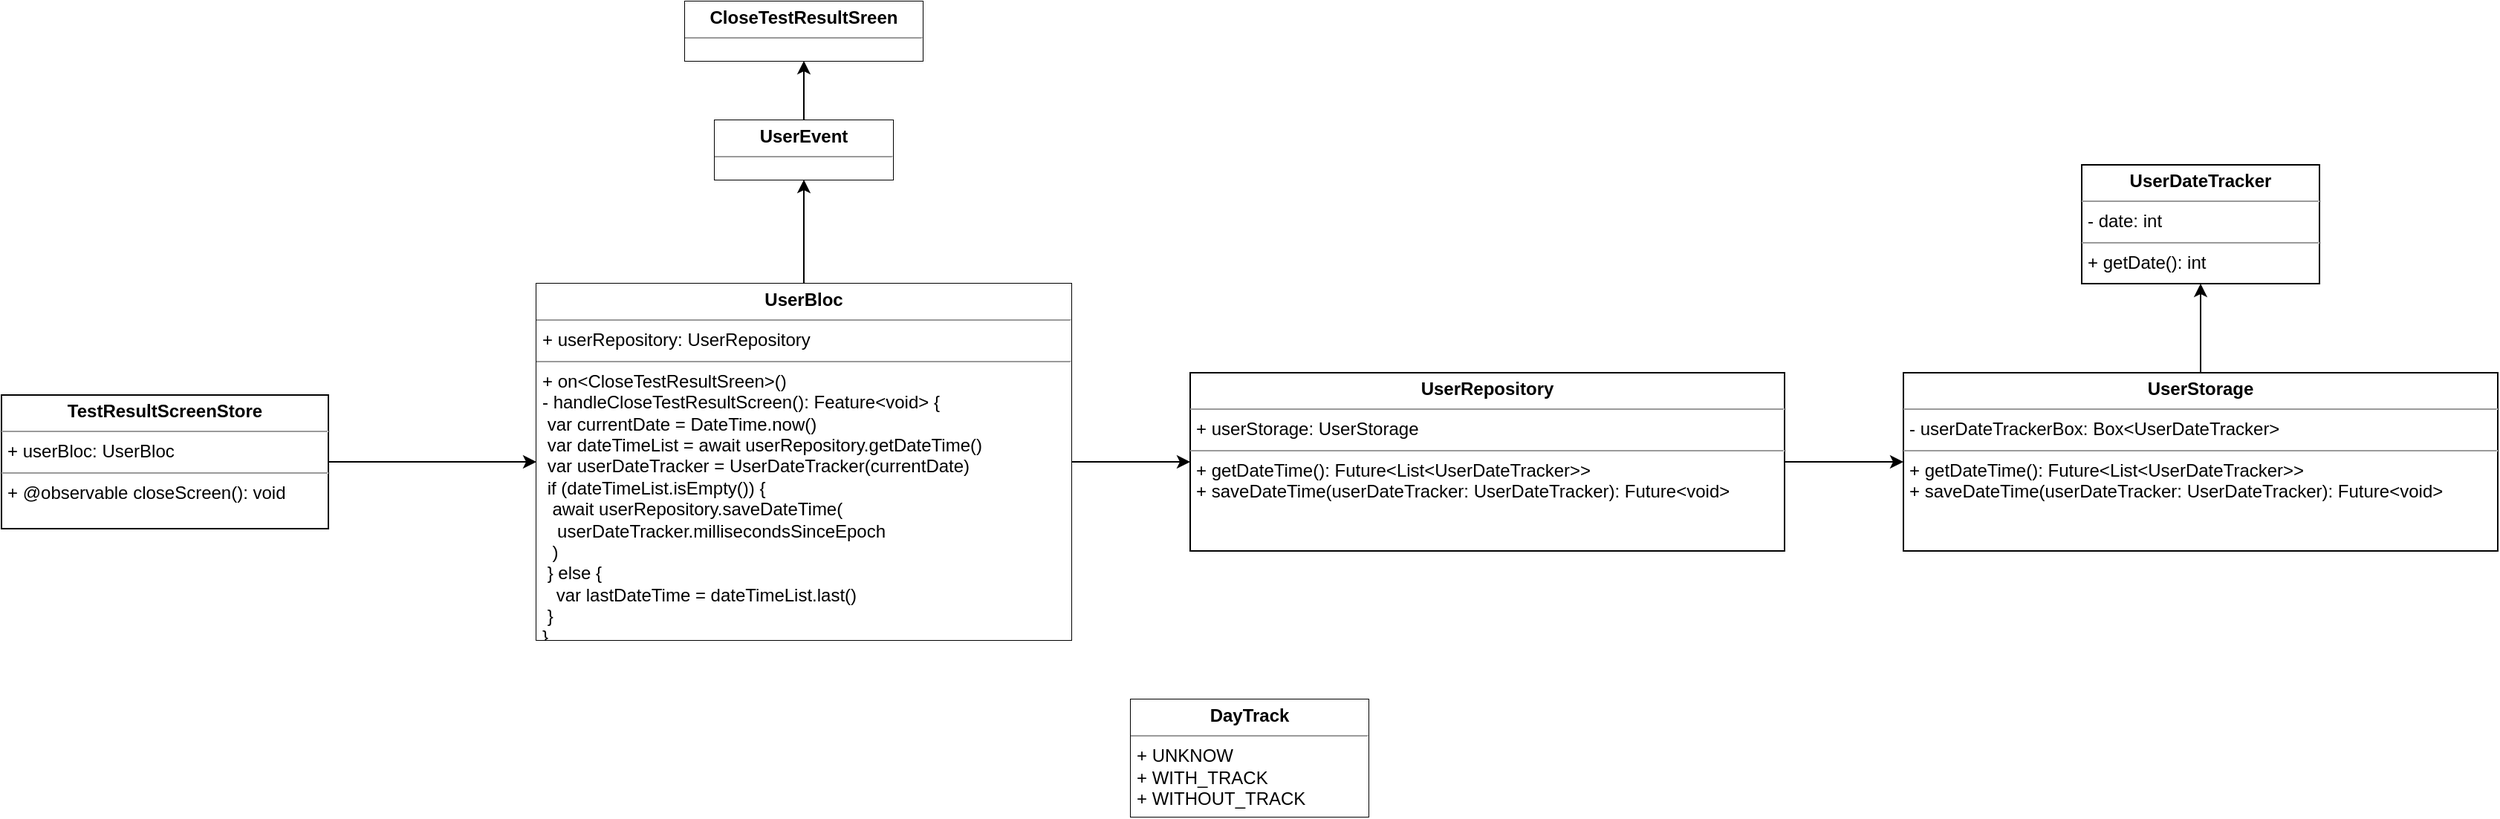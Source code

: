 <mxfile version="15.6.5" type="github">
  <diagram id="9d2RoXK69UnaC7xoSkB3" name="Page-1">
    <mxGraphModel dx="1422" dy="1923" grid="1" gridSize="10" guides="1" tooltips="1" connect="1" arrows="1" fold="1" page="1" pageScale="1" pageWidth="827" pageHeight="1169" math="0" shadow="0">
      <root>
        <mxCell id="0" />
        <mxCell id="1" parent="0" />
        <mxCell id="VcvT0qphC9pRDbEFQ06--15" style="edgeStyle=orthogonalEdgeStyle;rounded=0;orthogonalLoop=1;jettySize=auto;html=1;entryX=0.5;entryY=1;entryDx=0;entryDy=0;fontColor=default;strokeColor=default;fillColor=default;labelBackgroundColor=default;" edge="1" parent="1" source="VcvT0qphC9pRDbEFQ06--1" target="VcvT0qphC9pRDbEFQ06--2">
          <mxGeometry relative="1" as="geometry" />
        </mxCell>
        <mxCell id="VcvT0qphC9pRDbEFQ06--20" style="edgeStyle=orthogonalEdgeStyle;rounded=0;orthogonalLoop=1;jettySize=auto;html=1;entryX=0;entryY=0.5;entryDx=0;entryDy=0;fontColor=default;strokeColor=default;fillColor=default;" edge="1" parent="1" source="VcvT0qphC9pRDbEFQ06--1" target="VcvT0qphC9pRDbEFQ06--6">
          <mxGeometry relative="1" as="geometry" />
        </mxCell>
        <mxCell id="VcvT0qphC9pRDbEFQ06--1" value="&lt;p style=&quot;margin: 0px ; margin-top: 4px ; text-align: center&quot;&gt;&lt;b&gt;UserBloc&lt;/b&gt;&lt;/p&gt;&lt;hr size=&quot;1&quot;&gt;&lt;p style=&quot;margin: 0px ; margin-left: 4px&quot;&gt;+ userRepository: UserRepository&lt;/p&gt;&lt;hr size=&quot;1&quot;&gt;&lt;p style=&quot;margin: 0px ; margin-left: 4px&quot;&gt;+ on&amp;lt;CloseTestResultSreen&amp;gt;()&lt;/p&gt;&lt;p style=&quot;margin: 0px ; margin-left: 4px&quot;&gt;- handleCloseTestResultScreen(): Feature&amp;lt;void&amp;gt; {&lt;/p&gt;&lt;p style=&quot;margin: 0px ; margin-left: 4px&quot;&gt;&lt;span&gt;	&lt;/span&gt;&lt;span&gt;	&lt;/span&gt;&lt;span style=&quot;white-space: pre&quot;&gt;	&lt;/span&gt;var currentDate = DateTime.now()&lt;br&gt;&lt;/p&gt;&lt;p style=&quot;margin: 0px ; margin-left: 4px&quot;&gt;&lt;span&gt;	&lt;/span&gt;&lt;span&gt;	&lt;/span&gt;&lt;span style=&quot;white-space: pre&quot;&gt;	&lt;/span&gt;var dateTimeList = await userRepository.getDateTime()&lt;/p&gt;&lt;p style=&quot;margin: 0px ; margin-left: 4px&quot;&gt;&lt;span&gt;	&lt;/span&gt;&lt;span&gt;	&lt;/span&gt;&lt;span style=&quot;white-space: pre&quot;&gt;	&lt;/span&gt;var userDateTracker = UserDateTracker(currentDate)&lt;/p&gt;&lt;p style=&quot;margin: 0px ; margin-left: 4px&quot;&gt;&lt;span&gt;	&lt;/span&gt;&lt;span style=&quot;white-space: pre&quot;&gt;	&lt;/span&gt;if (dateTimeList.isEmpty()) {&lt;/p&gt;&lt;p style=&quot;margin: 0px ; margin-left: 4px&quot;&gt;&lt;span&gt;	&lt;span&gt;	&lt;/span&gt;&lt;/span&gt;&lt;/p&gt;&lt;p style=&quot;margin: 0px ; margin-left: 4px&quot;&gt;&lt;span&gt;	&lt;/span&gt;&lt;span&gt;	&lt;span&gt;	&lt;/span&gt;&lt;span style=&quot;white-space: pre&quot;&gt;	&lt;/span&gt;&lt;span style=&quot;white-space: pre&quot;&gt;	&lt;/span&gt;a&lt;/span&gt;wait userRepository.saveDateTime(&lt;/p&gt;&lt;p style=&quot;margin: 0px ; margin-left: 4px&quot;&gt;&lt;span&gt;	&lt;/span&gt;&lt;span&gt;	&lt;/span&gt;&lt;span&gt;	&lt;/span&gt;&lt;span style=&quot;white-space: pre&quot;&gt;	&lt;/span&gt;&lt;span style=&quot;white-space: pre&quot;&gt;	&lt;span style=&quot;white-space: pre&quot;&gt;	&lt;/span&gt;&lt;/span&gt;userDateTracker.millisecondsSinceEpoch&lt;/p&gt;&lt;p style=&quot;margin: 0px ; margin-left: 4px&quot;&gt;&lt;span&gt;	&lt;/span&gt;&lt;span&gt;	&lt;/span&gt;&lt;span style=&quot;white-space: pre&quot;&gt;	&lt;/span&gt;&lt;span style=&quot;white-space: pre&quot;&gt;	&lt;/span&gt;)&lt;/p&gt;&lt;p style=&quot;margin: 0px ; margin-left: 4px&quot;&gt;&lt;span&gt;	&lt;/span&gt;&lt;span style=&quot;white-space: pre&quot;&gt;	&lt;/span&gt;} else {&lt;/p&gt;&lt;span&gt;	&lt;/span&gt;&amp;nbsp;&lt;span&gt;	&lt;span style=&quot;white-space: pre&quot;&gt;	&lt;/span&gt;&lt;span style=&quot;white-space: pre&quot;&gt;	&lt;/span&gt;&lt;/span&gt;var lastDateTime = dateTimeList.last()&lt;p style=&quot;margin: 0px ; margin-left: 4px&quot;&gt;&lt;span&gt;	&lt;/span&gt;&lt;span&gt;	&lt;/span&gt;&lt;span style=&quot;white-space: pre&quot;&gt;	&lt;/span&gt;}&lt;/p&gt;&lt;p style=&quot;margin: 0px ; margin-left: 4px&quot;&gt;}&lt;/p&gt;" style="verticalAlign=top;align=left;overflow=fill;fontSize=12;fontFamily=Helvetica;html=1;fillColor=default;strokeColor=default;fontColor=default;labelBackgroundColor=default;" vertex="1" parent="1">
          <mxGeometry x="400" y="160" width="360" height="240" as="geometry" />
        </mxCell>
        <mxCell id="VcvT0qphC9pRDbEFQ06--16" style="edgeStyle=orthogonalEdgeStyle;rounded=0;orthogonalLoop=1;jettySize=auto;html=1;entryX=0.5;entryY=1;entryDx=0;entryDy=0;fontColor=default;strokeColor=default;fillColor=default;labelBackgroundColor=default;" edge="1" parent="1" source="VcvT0qphC9pRDbEFQ06--2" target="VcvT0qphC9pRDbEFQ06--8">
          <mxGeometry relative="1" as="geometry" />
        </mxCell>
        <mxCell id="VcvT0qphC9pRDbEFQ06--2" value="&lt;p style=&quot;margin: 0px ; margin-top: 4px ; text-align: center&quot;&gt;&lt;b&gt;UserEvent&lt;/b&gt;&lt;/p&gt;&lt;hr size=&quot;1&quot;&gt;&lt;p style=&quot;margin: 0px ; margin-left: 4px&quot;&gt;&lt;br&gt;&lt;/p&gt;" style="verticalAlign=top;align=left;overflow=fill;fontSize=12;fontFamily=Helvetica;html=1;fillColor=default;strokeColor=default;fontColor=default;labelBackgroundColor=default;" vertex="1" parent="1">
          <mxGeometry x="520" y="50" width="120" height="40" as="geometry" />
        </mxCell>
        <mxCell id="VcvT0qphC9pRDbEFQ06--23" style="edgeStyle=orthogonalEdgeStyle;rounded=0;orthogonalLoop=1;jettySize=auto;html=1;entryX=0;entryY=0.5;entryDx=0;entryDy=0;fontColor=default;strokeColor=default;fillColor=default;" edge="1" parent="1" source="VcvT0qphC9pRDbEFQ06--4" target="VcvT0qphC9pRDbEFQ06--1">
          <mxGeometry relative="1" as="geometry" />
        </mxCell>
        <mxCell id="VcvT0qphC9pRDbEFQ06--4" value="&lt;p style=&quot;margin: 0px ; margin-top: 4px ; text-align: center&quot;&gt;&lt;b&gt;TestResultScreenStore&lt;/b&gt;&lt;/p&gt;&lt;hr size=&quot;1&quot;&gt;&lt;p style=&quot;margin: 0px ; margin-left: 4px&quot;&gt;+ userBloc: UserBloc&lt;/p&gt;&lt;hr size=&quot;1&quot;&gt;&lt;p style=&quot;margin: 0px ; margin-left: 4px&quot;&gt;+ @observable closeScreen(): void&lt;/p&gt;" style="verticalAlign=top;align=left;overflow=fill;fontSize=12;fontFamily=Helvetica;html=1;fontColor=default;strokeColor=default;fillColor=default;" vertex="1" parent="1">
          <mxGeometry x="40" y="235" width="220" height="90" as="geometry" />
        </mxCell>
        <mxCell id="VcvT0qphC9pRDbEFQ06--22" style="edgeStyle=orthogonalEdgeStyle;rounded=0;orthogonalLoop=1;jettySize=auto;html=1;entryX=0.5;entryY=1;entryDx=0;entryDy=0;fontColor=default;strokeColor=default;fillColor=default;" edge="1" parent="1" source="VcvT0qphC9pRDbEFQ06--5" target="VcvT0qphC9pRDbEFQ06--7">
          <mxGeometry relative="1" as="geometry" />
        </mxCell>
        <mxCell id="VcvT0qphC9pRDbEFQ06--5" value="&lt;p style=&quot;margin: 0px ; margin-top: 4px ; text-align: center&quot;&gt;&lt;b&gt;UserStorage&lt;/b&gt;&lt;/p&gt;&lt;hr size=&quot;1&quot;&gt;&lt;p style=&quot;margin: 0px ; margin-left: 4px&quot;&gt;- userDateTrackerBox: Box&amp;lt;UserDateTracker&amp;gt;&lt;/p&gt;&lt;hr size=&quot;1&quot;&gt;&lt;p style=&quot;margin: 0px ; margin-left: 4px&quot;&gt;+ getDateTime(): Future&amp;lt;List&amp;lt;UserDateTracker&amp;gt;&amp;gt;&lt;/p&gt;&lt;p style=&quot;margin: 0px ; margin-left: 4px&quot;&gt;+ saveDateTime(userDateTracker: UserDateTracker): Future&amp;lt;void&amp;gt;&lt;/p&gt;" style="verticalAlign=top;align=left;overflow=fill;fontSize=12;fontFamily=Helvetica;html=1;fontColor=default;strokeColor=default;fillColor=default;" vertex="1" parent="1">
          <mxGeometry x="1320" y="220" width="400" height="120" as="geometry" />
        </mxCell>
        <mxCell id="VcvT0qphC9pRDbEFQ06--21" style="edgeStyle=orthogonalEdgeStyle;rounded=0;orthogonalLoop=1;jettySize=auto;html=1;entryX=0;entryY=0.5;entryDx=0;entryDy=0;fontColor=default;strokeColor=default;fillColor=default;" edge="1" parent="1" source="VcvT0qphC9pRDbEFQ06--6" target="VcvT0qphC9pRDbEFQ06--5">
          <mxGeometry relative="1" as="geometry" />
        </mxCell>
        <mxCell id="VcvT0qphC9pRDbEFQ06--6" value="&lt;p style=&quot;margin: 0px ; margin-top: 4px ; text-align: center&quot;&gt;&lt;b&gt;UserRepository&lt;/b&gt;&lt;/p&gt;&lt;hr size=&quot;1&quot;&gt;&lt;p style=&quot;margin: 0px ; margin-left: 4px&quot;&gt;+ userStorage: UserStorage&lt;/p&gt;&lt;hr size=&quot;1&quot;&gt;&lt;p style=&quot;margin: 0px ; margin-left: 4px&quot;&gt;+ getDateTime(): Future&amp;lt;List&amp;lt;UserDateTracker&amp;gt;&amp;gt;&lt;/p&gt;&lt;p style=&quot;margin: 0px ; margin-left: 4px&quot;&gt;+ saveDateTime(userDateTracker: UserDateTracker): Future&amp;lt;void&amp;gt;&lt;/p&gt;" style="verticalAlign=top;align=left;overflow=fill;fontSize=12;fontFamily=Helvetica;html=1;fontColor=default;strokeColor=default;fillColor=default;" vertex="1" parent="1">
          <mxGeometry x="840" y="220" width="400" height="120" as="geometry" />
        </mxCell>
        <mxCell id="VcvT0qphC9pRDbEFQ06--7" value="&lt;p style=&quot;margin: 0px ; margin-top: 4px ; text-align: center&quot;&gt;&lt;b&gt;UserDateTracker&lt;/b&gt;&lt;/p&gt;&lt;hr size=&quot;1&quot;&gt;&lt;p style=&quot;margin: 0px ; margin-left: 4px&quot;&gt;&lt;span&gt;- date: int&lt;/span&gt;&lt;br&gt;&lt;/p&gt;&lt;hr size=&quot;1&quot;&gt;&lt;p style=&quot;margin: 0px ; margin-left: 4px&quot;&gt;+ getDate(): int&lt;/p&gt;" style="verticalAlign=top;align=left;overflow=fill;fontSize=12;fontFamily=Helvetica;html=1;fontColor=default;strokeColor=default;fillColor=default;" vertex="1" parent="1">
          <mxGeometry x="1440" y="80" width="160" height="80" as="geometry" />
        </mxCell>
        <mxCell id="VcvT0qphC9pRDbEFQ06--8" value="&lt;p style=&quot;margin: 0px ; margin-top: 4px ; text-align: center&quot;&gt;&lt;b&gt;CloseTestResultSreen&lt;/b&gt;&lt;br&gt;&lt;/p&gt;&lt;hr size=&quot;1&quot;&gt;&lt;p style=&quot;margin: 0px ; margin-left: 4px&quot;&gt;&lt;br&gt;&lt;/p&gt;" style="verticalAlign=top;align=left;overflow=fill;fontSize=12;fontFamily=Helvetica;html=1;fillColor=default;strokeColor=default;fontColor=default;labelBackgroundColor=default;" vertex="1" parent="1">
          <mxGeometry x="500" y="-30" width="160" height="40" as="geometry" />
        </mxCell>
        <mxCell id="VcvT0qphC9pRDbEFQ06--24" value="&lt;p style=&quot;margin: 0px ; margin-top: 4px ; text-align: center&quot;&gt;&lt;b&gt;DayTrack&lt;/b&gt;&lt;/p&gt;&lt;hr size=&quot;1&quot;&gt;&lt;p style=&quot;margin: 0px ; margin-left: 4px&quot;&gt;+ UNKNOW&lt;br&gt;+ WITH_TRACK&lt;/p&gt;&lt;p style=&quot;margin: 0px ; margin-left: 4px&quot;&gt;+ WITHOUT_TRACK&lt;/p&gt;" style="verticalAlign=top;align=left;overflow=fill;fontSize=12;fontFamily=Helvetica;html=1;labelBackgroundColor=default;fontColor=default;strokeColor=default;fillColor=default;" vertex="1" parent="1">
          <mxGeometry x="800" y="440" width="160" height="79" as="geometry" />
        </mxCell>
      </root>
    </mxGraphModel>
  </diagram>
</mxfile>
